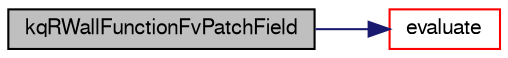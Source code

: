 digraph "kqRWallFunctionFvPatchField"
{
  bgcolor="transparent";
  edge [fontname="FreeSans",fontsize="10",labelfontname="FreeSans",labelfontsize="10"];
  node [fontname="FreeSans",fontsize="10",shape=record];
  rankdir="LR";
  Node13 [label="kqRWallFunctionFvPatchField",height=0.2,width=0.4,color="black", fillcolor="grey75", style="filled", fontcolor="black"];
  Node13 -> Node14 [color="midnightblue",fontsize="10",style="solid",fontname="FreeSans"];
  Node14 [label="evaluate",height=0.2,width=0.4,color="red",URL="$a30694.html#a8a2e069a88d6c07df5d1bef6a1fc4e25",tooltip="Evaluate the patchField. "];
}
